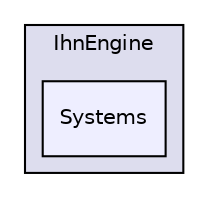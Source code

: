 digraph "C:/Programming/Games/IhnEngine/MaceSwinger/lib/IhnEngine/IhnEngine/Systems" {
  compound=true
  node [ fontsize="10", fontname="Helvetica"];
  edge [ labelfontsize="10", labelfontname="Helvetica"];
  subgraph clusterdir_1d2e75f246cceb230aa7f7be7c49a8eb {
    graph [ bgcolor="#ddddee", pencolor="black", label="IhnEngine" fontname="Helvetica", fontsize="10", URL="dir_1d2e75f246cceb230aa7f7be7c49a8eb.html"]
  dir_b4035ab5736342fbba6a85411f451711 [shape=box, label="Systems", style="filled", fillcolor="#eeeeff", pencolor="black", URL="dir_b4035ab5736342fbba6a85411f451711.html"];
  }
}
